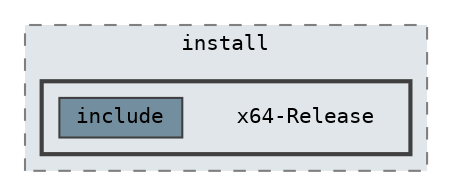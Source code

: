digraph "C:/Users/s239074/Documents/ogl_renderer/thirdparty/assimp/out/install/x64-Release"
{
 // LATEX_PDF_SIZE
  bgcolor="transparent";
  edge [fontname=Terminal,fontsize=10,labelfontname=Helvetica,labelfontsize=10];
  node [fontname=Terminal,fontsize=10,shape=box,height=0.2,width=0.4];
  compound=true
  subgraph clusterdir_086a88c35d8e8b6b048dedb2bfc71241 {
    graph [ bgcolor="#e0e6e9", pencolor="grey50", label="install", fontname=Terminal,fontsize=10 style="filled,dashed", URL="dir_086a88c35d8e8b6b048dedb2bfc71241.html",tooltip=""]
  subgraph clusterdir_9d689171a2e0e90446070314fe96620b {
    graph [ bgcolor="#e0e6e9", pencolor="grey25", label="", fontname=Terminal,fontsize=10 style="filled,bold", URL="dir_9d689171a2e0e90446070314fe96620b.html",tooltip=""]
    dir_9d689171a2e0e90446070314fe96620b [shape=plaintext, label="x64-Release"];
  dir_5dd4c048abfb73df0a0e47cce946f28a [label="include", fillcolor="#738e9e", color="grey25", style="filled", URL="dir_5dd4c048abfb73df0a0e47cce946f28a.html",tooltip=""];
  }
  }
}
